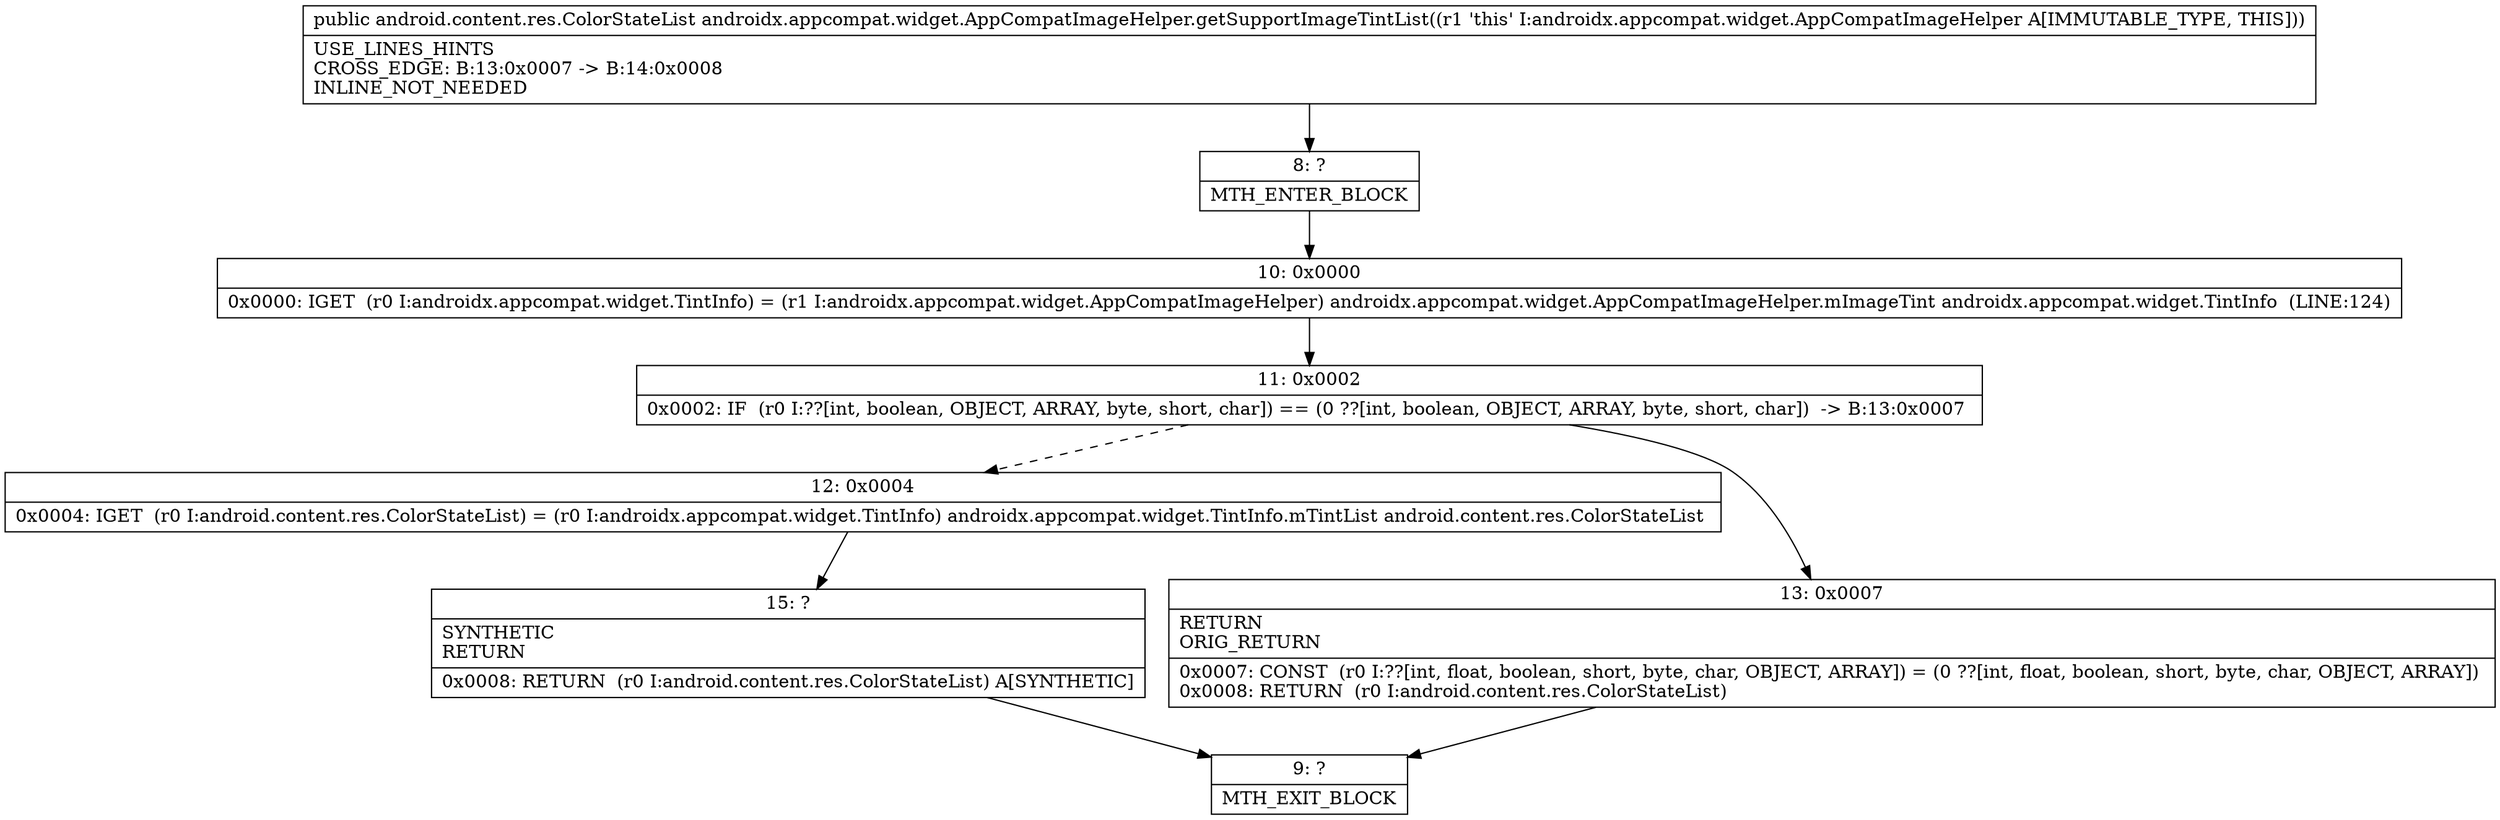 digraph "CFG forandroidx.appcompat.widget.AppCompatImageHelper.getSupportImageTintList()Landroid\/content\/res\/ColorStateList;" {
Node_8 [shape=record,label="{8\:\ ?|MTH_ENTER_BLOCK\l}"];
Node_10 [shape=record,label="{10\:\ 0x0000|0x0000: IGET  (r0 I:androidx.appcompat.widget.TintInfo) = (r1 I:androidx.appcompat.widget.AppCompatImageHelper) androidx.appcompat.widget.AppCompatImageHelper.mImageTint androidx.appcompat.widget.TintInfo  (LINE:124)\l}"];
Node_11 [shape=record,label="{11\:\ 0x0002|0x0002: IF  (r0 I:??[int, boolean, OBJECT, ARRAY, byte, short, char]) == (0 ??[int, boolean, OBJECT, ARRAY, byte, short, char])  \-\> B:13:0x0007 \l}"];
Node_12 [shape=record,label="{12\:\ 0x0004|0x0004: IGET  (r0 I:android.content.res.ColorStateList) = (r0 I:androidx.appcompat.widget.TintInfo) androidx.appcompat.widget.TintInfo.mTintList android.content.res.ColorStateList \l}"];
Node_15 [shape=record,label="{15\:\ ?|SYNTHETIC\lRETURN\l|0x0008: RETURN  (r0 I:android.content.res.ColorStateList) A[SYNTHETIC]\l}"];
Node_9 [shape=record,label="{9\:\ ?|MTH_EXIT_BLOCK\l}"];
Node_13 [shape=record,label="{13\:\ 0x0007|RETURN\lORIG_RETURN\l|0x0007: CONST  (r0 I:??[int, float, boolean, short, byte, char, OBJECT, ARRAY]) = (0 ??[int, float, boolean, short, byte, char, OBJECT, ARRAY]) \l0x0008: RETURN  (r0 I:android.content.res.ColorStateList) \l}"];
MethodNode[shape=record,label="{public android.content.res.ColorStateList androidx.appcompat.widget.AppCompatImageHelper.getSupportImageTintList((r1 'this' I:androidx.appcompat.widget.AppCompatImageHelper A[IMMUTABLE_TYPE, THIS]))  | USE_LINES_HINTS\lCROSS_EDGE: B:13:0x0007 \-\> B:14:0x0008\lINLINE_NOT_NEEDED\l}"];
MethodNode -> Node_8;Node_8 -> Node_10;
Node_10 -> Node_11;
Node_11 -> Node_12[style=dashed];
Node_11 -> Node_13;
Node_12 -> Node_15;
Node_15 -> Node_9;
Node_13 -> Node_9;
}

